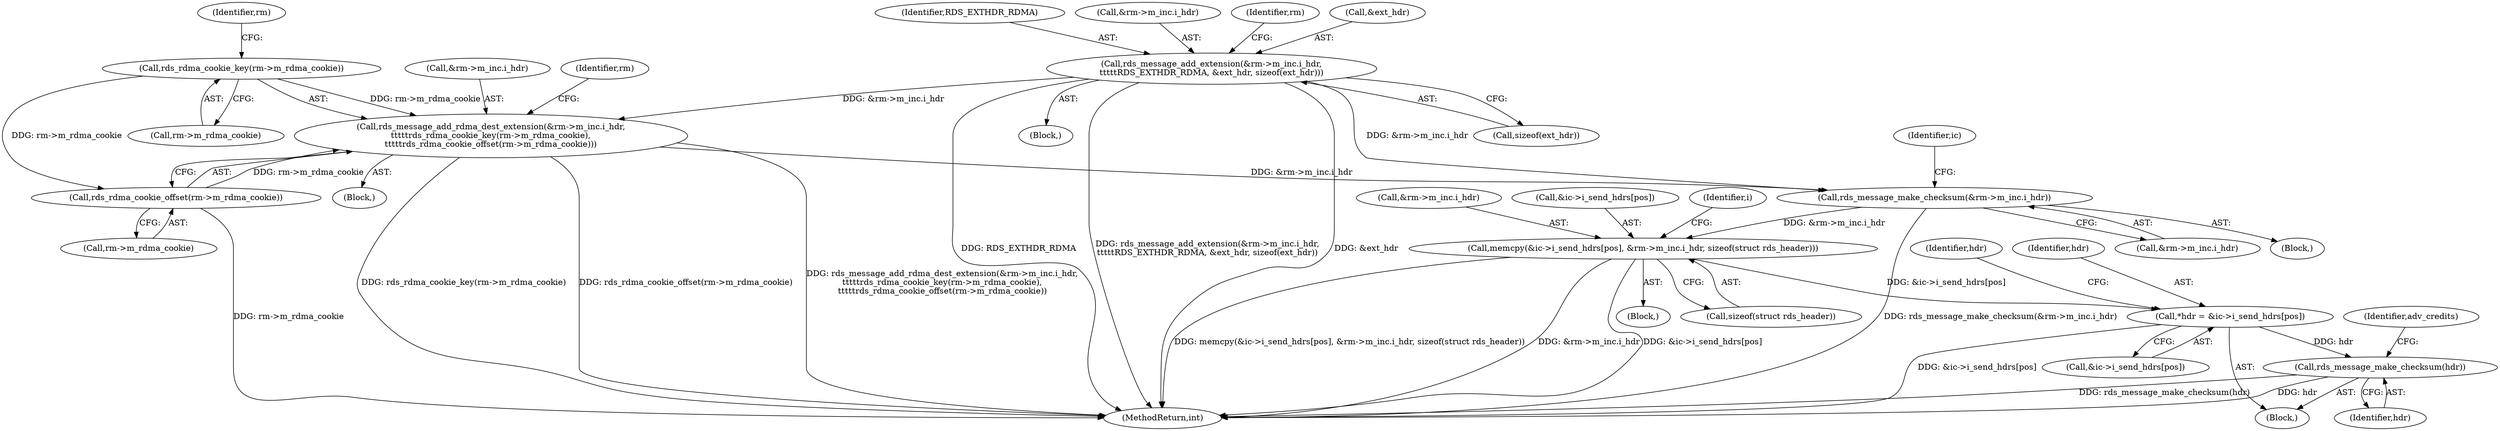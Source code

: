 digraph "0_linux_6094628bfd94323fc1cea05ec2c6affd98c18f7f@API" {
"1000792" [label="(Call,*hdr = &ic->i_send_hdrs[pos])"];
"1000641" [label="(Call,memcpy(&ic->i_send_hdrs[pos], &rm->m_inc.i_hdr, sizeof(struct rds_header)))"];
"1000501" [label="(Call,rds_message_make_checksum(&rm->m_inc.i_hdr))"];
"1000458" [label="(Call,rds_message_add_extension(&rm->m_inc.i_hdr,\n\t\t\t\t\tRDS_EXTHDR_RDMA, &ext_hdr, sizeof(ext_hdr)))"];
"1000475" [label="(Call,rds_message_add_rdma_dest_extension(&rm->m_inc.i_hdr,\n\t\t\t\t\trds_rdma_cookie_key(rm->m_rdma_cookie),\n\t\t\t\t\trds_rdma_cookie_offset(rm->m_rdma_cookie)))"];
"1000482" [label="(Call,rds_rdma_cookie_key(rm->m_rdma_cookie))"];
"1000486" [label="(Call,rds_rdma_cookie_offset(rm->m_rdma_cookie))"];
"1000805" [label="(Call,rds_message_make_checksum(hdr))"];
"1000654" [label="(Call,sizeof(struct rds_header))"];
"1000641" [label="(Call,memcpy(&ic->i_send_hdrs[pos], &rm->m_inc.i_hdr, sizeof(struct rds_header)))"];
"1000331" [label="(Block,)"];
"1000648" [label="(Call,&rm->m_inc.i_hdr)"];
"1000790" [label="(Block,)"];
"1000475" [label="(Call,rds_message_add_rdma_dest_extension(&rm->m_inc.i_hdr,\n\t\t\t\t\trds_rdma_cookie_key(rm->m_rdma_cookie),\n\t\t\t\t\trds_rdma_cookie_offset(rm->m_rdma_cookie)))"];
"1000488" [label="(Identifier,rm)"];
"1000642" [label="(Call,&ic->i_send_hdrs[pos])"];
"1000794" [label="(Call,&ic->i_send_hdrs[pos])"];
"1000466" [label="(Call,&ext_hdr)"];
"1000486" [label="(Call,rds_rdma_cookie_offset(rm->m_rdma_cookie))"];
"1000487" [label="(Call,rm->m_rdma_cookie)"];
"1000476" [label="(Call,&rm->m_inc.i_hdr)"];
"1000458" [label="(Call,rds_message_add_extension(&rm->m_inc.i_hdr,\n\t\t\t\t\tRDS_EXTHDR_RDMA, &ext_hdr, sizeof(ext_hdr)))"];
"1000483" [label="(Call,rm->m_rdma_cookie)"];
"1000494" [label="(Identifier,rm)"];
"1001026" [label="(MethodReturn,int)"];
"1000465" [label="(Identifier,RDS_EXTHDR_RDMA)"];
"1000474" [label="(Block,)"];
"1000805" [label="(Call,rds_message_make_checksum(hdr))"];
"1000468" [label="(Call,sizeof(ext_hdr))"];
"1000572" [label="(Block,)"];
"1000459" [label="(Call,&rm->m_inc.i_hdr)"];
"1000510" [label="(Identifier,ic)"];
"1000472" [label="(Identifier,rm)"];
"1000802" [label="(Identifier,hdr)"];
"1000446" [label="(Block,)"];
"1000792" [label="(Call,*hdr = &ic->i_send_hdrs[pos])"];
"1000793" [label="(Identifier,hdr)"];
"1000501" [label="(Call,rds_message_make_checksum(&rm->m_inc.i_hdr))"];
"1000806" [label="(Identifier,hdr)"];
"1000482" [label="(Call,rds_rdma_cookie_key(rm->m_rdma_cookie))"];
"1000502" [label="(Call,&rm->m_inc.i_hdr)"];
"1000659" [label="(Identifier,i)"];
"1000808" [label="(Identifier,adv_credits)"];
"1000792" -> "1000790"  [label="AST: "];
"1000792" -> "1000794"  [label="CFG: "];
"1000793" -> "1000792"  [label="AST: "];
"1000794" -> "1000792"  [label="AST: "];
"1000802" -> "1000792"  [label="CFG: "];
"1000792" -> "1001026"  [label="DDG: &ic->i_send_hdrs[pos]"];
"1000641" -> "1000792"  [label="DDG: &ic->i_send_hdrs[pos]"];
"1000792" -> "1000805"  [label="DDG: hdr"];
"1000641" -> "1000572"  [label="AST: "];
"1000641" -> "1000654"  [label="CFG: "];
"1000642" -> "1000641"  [label="AST: "];
"1000648" -> "1000641"  [label="AST: "];
"1000654" -> "1000641"  [label="AST: "];
"1000659" -> "1000641"  [label="CFG: "];
"1000641" -> "1001026"  [label="DDG: memcpy(&ic->i_send_hdrs[pos], &rm->m_inc.i_hdr, sizeof(struct rds_header))"];
"1000641" -> "1001026"  [label="DDG: &rm->m_inc.i_hdr"];
"1000641" -> "1001026"  [label="DDG: &ic->i_send_hdrs[pos]"];
"1000501" -> "1000641"  [label="DDG: &rm->m_inc.i_hdr"];
"1000501" -> "1000331"  [label="AST: "];
"1000501" -> "1000502"  [label="CFG: "];
"1000502" -> "1000501"  [label="AST: "];
"1000510" -> "1000501"  [label="CFG: "];
"1000501" -> "1001026"  [label="DDG: rds_message_make_checksum(&rm->m_inc.i_hdr)"];
"1000458" -> "1000501"  [label="DDG: &rm->m_inc.i_hdr"];
"1000475" -> "1000501"  [label="DDG: &rm->m_inc.i_hdr"];
"1000458" -> "1000446"  [label="AST: "];
"1000458" -> "1000468"  [label="CFG: "];
"1000459" -> "1000458"  [label="AST: "];
"1000465" -> "1000458"  [label="AST: "];
"1000466" -> "1000458"  [label="AST: "];
"1000468" -> "1000458"  [label="AST: "];
"1000472" -> "1000458"  [label="CFG: "];
"1000458" -> "1001026"  [label="DDG: RDS_EXTHDR_RDMA"];
"1000458" -> "1001026"  [label="DDG: rds_message_add_extension(&rm->m_inc.i_hdr,\n\t\t\t\t\tRDS_EXTHDR_RDMA, &ext_hdr, sizeof(ext_hdr))"];
"1000458" -> "1001026"  [label="DDG: &ext_hdr"];
"1000458" -> "1000475"  [label="DDG: &rm->m_inc.i_hdr"];
"1000475" -> "1000474"  [label="AST: "];
"1000475" -> "1000486"  [label="CFG: "];
"1000476" -> "1000475"  [label="AST: "];
"1000482" -> "1000475"  [label="AST: "];
"1000486" -> "1000475"  [label="AST: "];
"1000494" -> "1000475"  [label="CFG: "];
"1000475" -> "1001026"  [label="DDG: rds_rdma_cookie_offset(rm->m_rdma_cookie)"];
"1000475" -> "1001026"  [label="DDG: rds_message_add_rdma_dest_extension(&rm->m_inc.i_hdr,\n\t\t\t\t\trds_rdma_cookie_key(rm->m_rdma_cookie),\n\t\t\t\t\trds_rdma_cookie_offset(rm->m_rdma_cookie))"];
"1000475" -> "1001026"  [label="DDG: rds_rdma_cookie_key(rm->m_rdma_cookie)"];
"1000482" -> "1000475"  [label="DDG: rm->m_rdma_cookie"];
"1000486" -> "1000475"  [label="DDG: rm->m_rdma_cookie"];
"1000482" -> "1000483"  [label="CFG: "];
"1000483" -> "1000482"  [label="AST: "];
"1000488" -> "1000482"  [label="CFG: "];
"1000482" -> "1000486"  [label="DDG: rm->m_rdma_cookie"];
"1000486" -> "1000487"  [label="CFG: "];
"1000487" -> "1000486"  [label="AST: "];
"1000486" -> "1001026"  [label="DDG: rm->m_rdma_cookie"];
"1000805" -> "1000790"  [label="AST: "];
"1000805" -> "1000806"  [label="CFG: "];
"1000806" -> "1000805"  [label="AST: "];
"1000808" -> "1000805"  [label="CFG: "];
"1000805" -> "1001026"  [label="DDG: rds_message_make_checksum(hdr)"];
"1000805" -> "1001026"  [label="DDG: hdr"];
}
